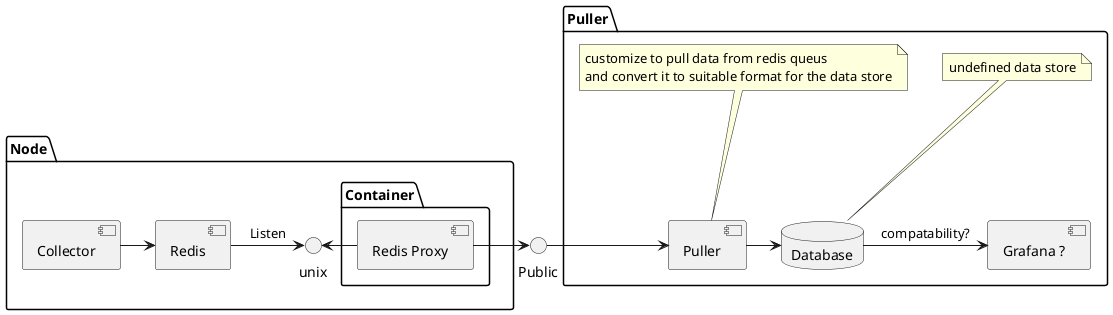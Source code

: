 @startuml

package "Node" {
    [Redis] as redis
    redis -> unix: Listen
    folder "Container" {
        [Redis Proxy] as proxy
    }

    [Collector] as collector
    collector -> redis
    proxy -> unix
}

() "Public" as port
proxy -> port

package "Puller" {
    [Puller] as puller
    port -> puller
    note top of puller: customize to pull data from redis queus\nand convert it to suitable format for the data store
    database "Database" as db
    note top of db: undefined data store
    puller -> db
    db -> [Grafana ?]: compatability?
}
@enduml
